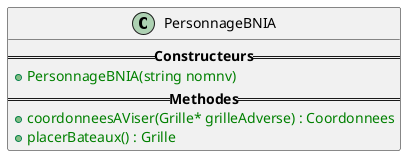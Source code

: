 @startuml
class PersonnageBNIA{
    ==<b>Constructeurs</b>==
        +<color:green>PersonnageBNIA(string nomnv)</color>
    ==<b>Methodes</b>==
        +<color:green>coordonneesAViser(Grille* grilleAdverse) : Coordonnees</color>
        +<color:green>placerBateaux() : Grille</color>
}
@enduml
'fb3df2c1a4ed410658be64497c5f6175  src/PersonnageBNIA.hpp
'a6afb37b28dddae29a1f1fe229d89ea0  src/PersonnageBNIA.cpp
